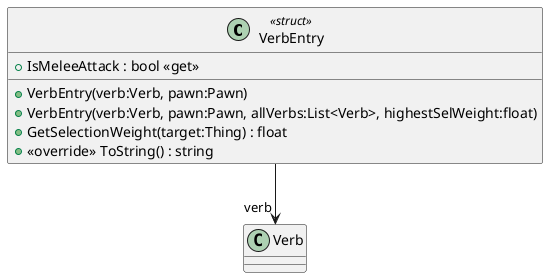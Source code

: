 @startuml
class VerbEntry <<struct>> {
    + IsMeleeAttack : bool <<get>>
    + VerbEntry(verb:Verb, pawn:Pawn)
    + VerbEntry(verb:Verb, pawn:Pawn, allVerbs:List<Verb>, highestSelWeight:float)
    + GetSelectionWeight(target:Thing) : float
    + <<override>> ToString() : string
}
VerbEntry --> "verb" Verb
@enduml
